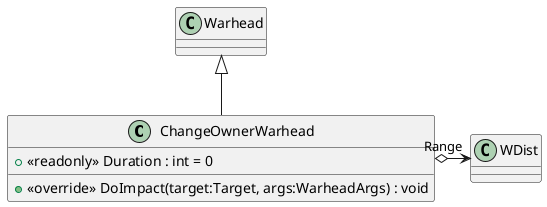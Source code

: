 @startuml
class ChangeOwnerWarhead {
    + <<readonly>> Duration : int = 0
    + <<override>> DoImpact(target:Target, args:WarheadArgs) : void
}
Warhead <|-- ChangeOwnerWarhead
ChangeOwnerWarhead o-> "Range" WDist
@enduml
